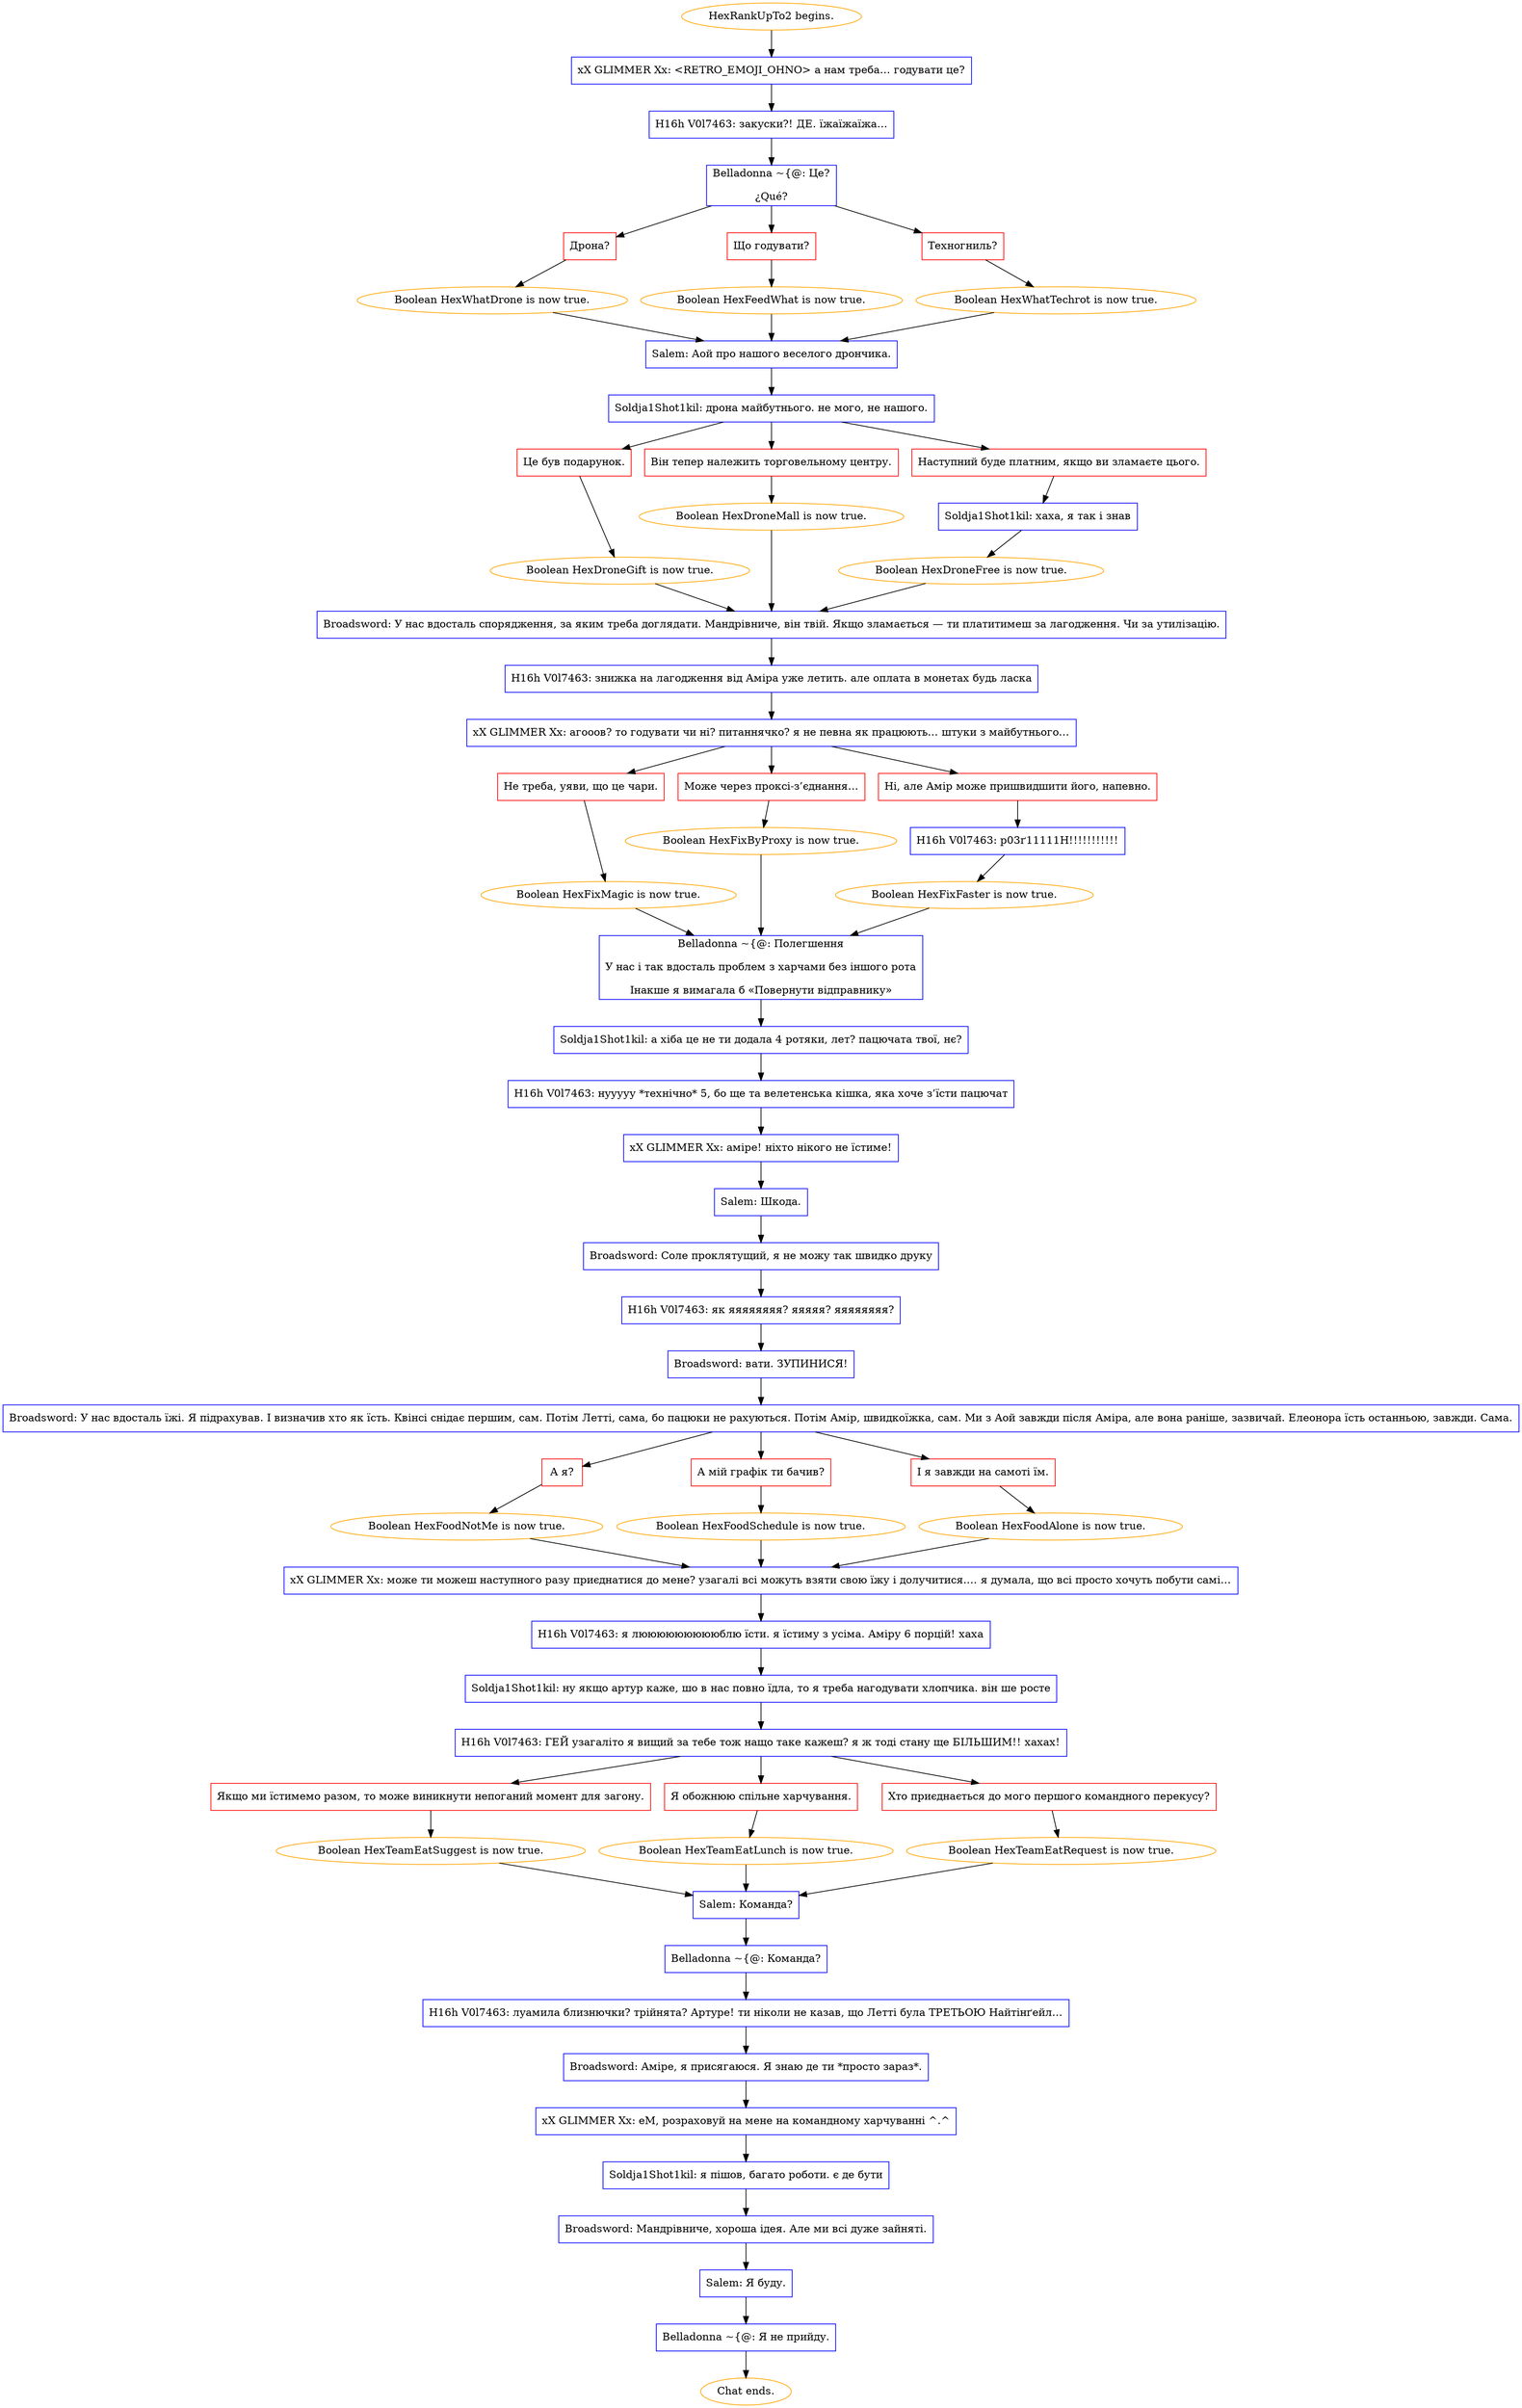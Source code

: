 digraph {
	"HexRankUpTo2 begins." [color=orange];
		"HexRankUpTo2 begins." -> j2955745527;
	j2955745527 [label="xX GLIMMER Xx: <RETRO_EMOJI_OHNO> а нам треба… годувати це?",shape=box,color=blue];
		j2955745527 -> j4235082488;
	j4235082488 [label="H16h V0l7463: закуски?! ДЕ. їжаїжаїжа…",shape=box,color=blue];
		j4235082488 -> j3759552946;
	j3759552946 [label="Belladonna ~{@: Це?
¿Qué?",shape=box,color=blue];
		j3759552946 -> j1493467597;
		j3759552946 -> j3125056533;
		j3759552946 -> j727486884;
	j1493467597 [label="Дрона?",shape=box,color=red];
		j1493467597 -> j4276853229;
	j3125056533 [label="Що годувати?",shape=box,color=red];
		j3125056533 -> j3016058919;
	j727486884 [label="Техногниль?",shape=box,color=red];
		j727486884 -> j2399390409;
	j4276853229 [label="Boolean HexWhatDrone is now true.",color=orange];
		j4276853229 -> j2564958364;
	j3016058919 [label="Boolean HexFeedWhat is now true.",color=orange];
		j3016058919 -> j2564958364;
	j2399390409 [label="Boolean HexWhatTechrot is now true.",color=orange];
		j2399390409 -> j2564958364;
	j2564958364 [label="Salem: Аой про нашого веселого дрончика.",shape=box,color=blue];
		j2564958364 -> j2221181396;
	j2221181396 [label="Soldja1Shot1kil: дрона майбутнього. не мого, не нашого.",shape=box,color=blue];
		j2221181396 -> j43427204;
		j2221181396 -> j232454826;
		j2221181396 -> j2997010736;
	j43427204 [label="Це був подарунок.",shape=box,color=red];
		j43427204 -> j2717823923;
	j232454826 [label="Він тепер належить торговельному центру.",shape=box,color=red];
		j232454826 -> j463284080;
	j2997010736 [label="Наступний буде платним, якщо ви зламаєте цього.",shape=box,color=red];
		j2997010736 -> j3102508575;
	j2717823923 [label="Boolean HexDroneGift is now true.",color=orange];
		j2717823923 -> j1217768653;
	j463284080 [label="Boolean HexDroneMall is now true.",color=orange];
		j463284080 -> j1217768653;
	j3102508575 [label="Soldja1Shot1kil: хаха, я так і знав",shape=box,color=blue];
		j3102508575 -> j2227015773;
	j1217768653 [label="Broadsword: У нас вдосталь спорядження, за яким треба доглядати. Мандрівниче, він твій. Якщо зламається — ти платитимеш за лагодження. Чи за утилізацію.",shape=box,color=blue];
		j1217768653 -> j721744649;
	j2227015773 [label="Boolean HexDroneFree is now true.",color=orange];
		j2227015773 -> j1217768653;
	j721744649 [label="H16h V0l7463: знижка на лагодження від Аміра уже летить. але оплата в монетах будь ласка",shape=box,color=blue];
		j721744649 -> j1111873073;
	j1111873073 [label="xX GLIMMER Xx: агооов? то годувати чи ні? питаннячко? я не певна як працюють… штуки з майбутнього…",shape=box,color=blue];
		j1111873073 -> j2170441742;
		j1111873073 -> j955327002;
		j1111873073 -> j3144983211;
	j2170441742 [label="Не треба, уяви, що це чари.",shape=box,color=red];
		j2170441742 -> j4000765097;
	j955327002 [label="Може через проксі-з’єднання…",shape=box,color=red];
		j955327002 -> j1227489942;
	j3144983211 [label="Ні, але Амір може пришвидшити його, напевно.",shape=box,color=red];
		j3144983211 -> j3546909238;
	j4000765097 [label="Boolean HexFixMagic is now true.",color=orange];
		j4000765097 -> j3260252693;
	j1227489942 [label="Boolean HexFixByProxy is now true.",color=orange];
		j1227489942 -> j3260252693;
	j3546909238 [label="H16h V0l7463: р03ґ11111Н!!!!!!!!!!!",shape=box,color=blue];
		j3546909238 -> j198939201;
	j3260252693 [label="Belladonna ~{@: Полегшення
У нас і так вдосталь проблем з харчами без іншого рота
Інакше я вимагала б «Повернути відправнику»",shape=box,color=blue];
		j3260252693 -> j3867255984;
	j198939201 [label="Boolean HexFixFaster is now true.",color=orange];
		j198939201 -> j3260252693;
	j3867255984 [label="Soldja1Shot1kil: а хіба це не ти додала 4 ротяки, лет? пацючата твої, нє?",shape=box,color=blue];
		j3867255984 -> j181494650;
	j181494650 [label="H16h V0l7463: нууууу *технічно* 5, бо ще та велетенська кішка, яка хоче з’їсти пацючат",shape=box,color=blue];
		j181494650 -> j4228529392;
	j4228529392 [label="xX GLIMMER Xx: аміре! ніхто нікого не їстиме!",shape=box,color=blue];
		j4228529392 -> j2613403249;
	j2613403249 [label="Salem: Шкода.",shape=box,color=blue];
		j2613403249 -> j3082619018;
	j3082619018 [label="Broadsword: Соле проклятущий, я не можу так швидко друку",shape=box,color=blue];
		j3082619018 -> j2527806940;
	j2527806940 [label="H16h V0l7463: як яяяяяяяя? яяяяя? яяяяяяяя?",shape=box,color=blue];
		j2527806940 -> j3481819914;
	j3481819914 [label="Broadsword: вати. ЗУПИНИСЯ!",shape=box,color=blue];
		j3481819914 -> j1416248388;
	j1416248388 [label="Broadsword: У нас вдосталь їжі. Я підрахував. І визначив хто як їсть. Квінсі снідає першим, сам. Потім Летті, сама, бо пацюки не рахуються. Потім Амір, швидкоїжка, сам. Ми з Аой завжди після Аміра, але вона раніше, зазвичай. Елеонора їсть останньою, завжди. Сама.",shape=box,color=blue];
		j1416248388 -> j2796140842;
		j1416248388 -> j3460805313;
		j1416248388 -> j460431737;
	j2796140842 [label="А я?",shape=box,color=red];
		j2796140842 -> j3165275054;
	j3460805313 [label="А мій графік ти бачив?",shape=box,color=red];
		j3460805313 -> j216806318;
	j460431737 [label="І я завжди на самоті їм.",shape=box,color=red];
		j460431737 -> j139460466;
	j3165275054 [label="Boolean HexFoodNotMe is now true.",color=orange];
		j3165275054 -> j3643856670;
	j216806318 [label="Boolean HexFoodSchedule is now true.",color=orange];
		j216806318 -> j3643856670;
	j139460466 [label="Boolean HexFoodAlone is now true.",color=orange];
		j139460466 -> j3643856670;
	j3643856670 [label="xX GLIMMER Xx: може ти можеш наступного разу приєднатися до мене? узагалі всі можуть взяти свою їжу і долучитися.… я думала, що всі просто хочуть побути самі…",shape=box,color=blue];
		j3643856670 -> j3975653032;
	j3975653032 [label="H16h V0l7463: я люююююююююблю їсти. я їстиму з усіма. Аміру 6 порцій! хаха",shape=box,color=blue];
		j3975653032 -> j3051088875;
	j3051088875 [label="Soldja1Shot1kil: ну якщо артур каже, шо в нас повно їдла, то я треба нагодувати хлопчика. він ше росте",shape=box,color=blue];
		j3051088875 -> j2885317310;
	j2885317310 [label="H16h V0l7463: ГЕЙ узагаліто я вищий за тебе тож нащо таке кажеш? я ж тоді стану ще БІЛЬШИМ!! хахах!",shape=box,color=blue];
		j2885317310 -> j3283387472;
		j2885317310 -> j3731670257;
		j2885317310 -> j2908823904;
	j3283387472 [label="Якщо ми їстимемо разом, то може виникнути непоганий момент для загону.",shape=box,color=red];
		j3283387472 -> j3021189283;
	j3731670257 [label="Я обожнюю спільне харчування.",shape=box,color=red];
		j3731670257 -> j78923025;
	j2908823904 [label="Хто приєднається до мого першого командного перекусу?",shape=box,color=red];
		j2908823904 -> j1566392028;
	j3021189283 [label="Boolean HexTeamEatSuggest is now true.",color=orange];
		j3021189283 -> j1992906029;
	j78923025 [label="Boolean HexTeamEatLunch is now true.",color=orange];
		j78923025 -> j1992906029;
	j1566392028 [label="Boolean HexTeamEatRequest is now true.",color=orange];
		j1566392028 -> j1992906029;
	j1992906029 [label="Salem: Команда?",shape=box,color=blue];
		j1992906029 -> j2731570979;
	j2731570979 [label="Belladonna ~{@: Команда?",shape=box,color=blue];
		j2731570979 -> j854426657;
	j854426657 [label="H16h V0l7463: луамила близнючки? трійнята? Артуре! ти ніколи не казав, що Летті була ТРЕТЬОЮ Найтінґейл…",shape=box,color=blue];
		j854426657 -> j3836315173;
	j3836315173 [label="Broadsword: Аміре, я присягаюся. Я знаю де ти *просто зараз*.",shape=box,color=blue];
		j3836315173 -> j3882092440;
	j3882092440 [label="xX GLIMMER Xx: еМ, розраховуй на мене на командному харчуванні ^.^",shape=box,color=blue];
		j3882092440 -> j366655639;
	j366655639 [label="Soldja1Shot1kil: я пішов, багато роботи. є де бути",shape=box,color=blue];
		j366655639 -> j3681894322;
	j3681894322 [label="Broadsword: Мандрівниче, хороша ідея. Але ми всі дуже зайняті.",shape=box,color=blue];
		j3681894322 -> j1368741076;
	j1368741076 [label="Salem: Я буду.",shape=box,color=blue];
		j1368741076 -> j2316475126;
	j2316475126 [label="Belladonna ~{@: Я не прийду.",shape=box,color=blue];
		j2316475126 -> "Chat ends.";
	"Chat ends." [color=orange];
}